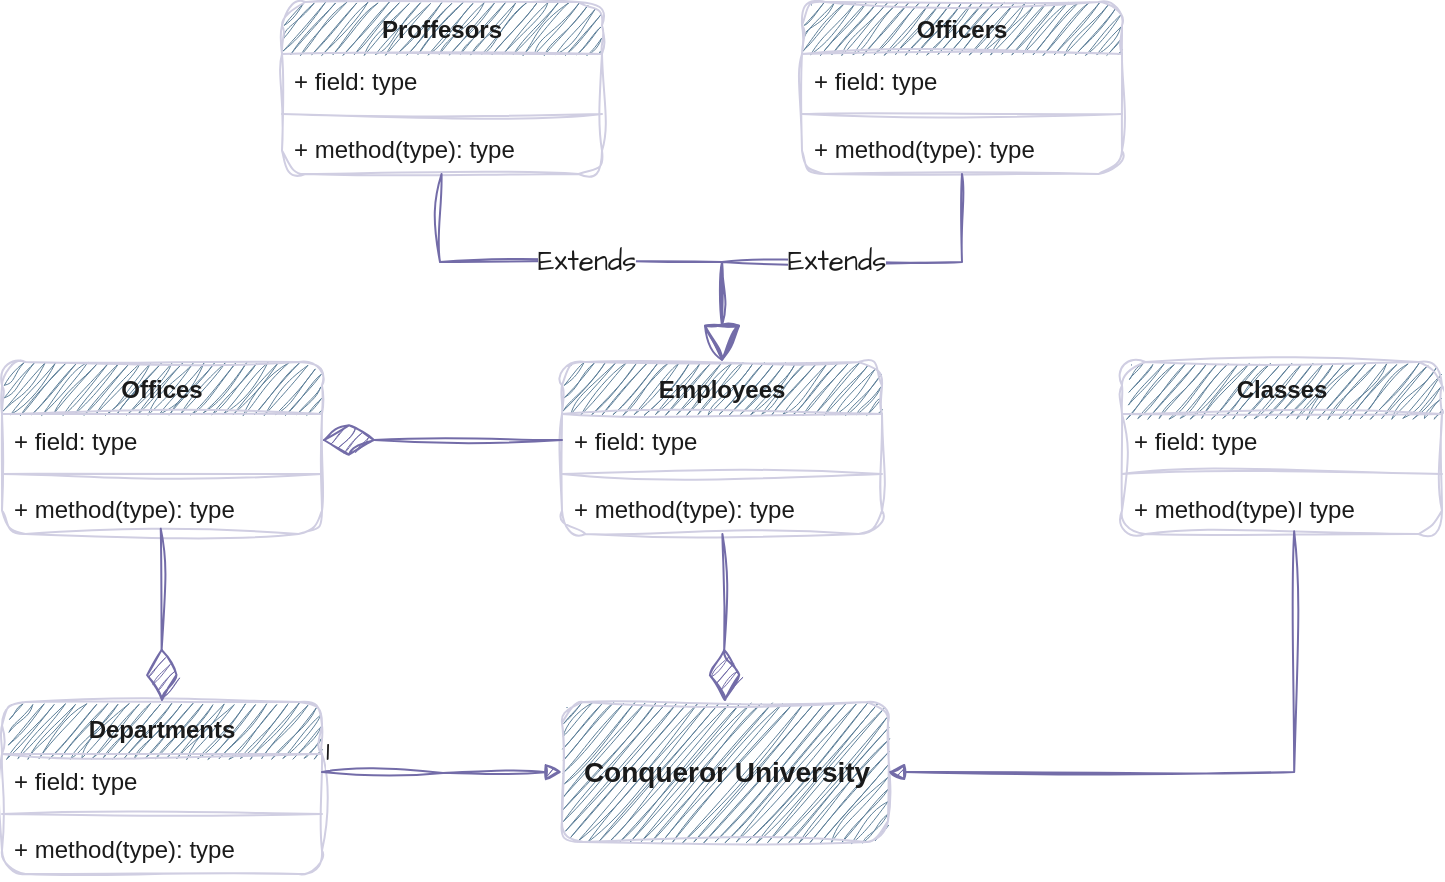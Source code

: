 <mxfile version="20.7.3" type="device"><diagram id="PAnjiElAz-b8bL_RxFlv" name="Sayfa -1"><mxGraphModel dx="794" dy="430" grid="1" gridSize="10" guides="1" tooltips="1" connect="1" arrows="1" fold="1" page="1" pageScale="1" pageWidth="827" pageHeight="1169" math="0" shadow="0"><root><mxCell id="0"/><mxCell id="1" parent="0"/><mxCell id="C534dutW6Q6CKuRsfnk8-2" value="Departments" style="swimlane;fontStyle=1;align=center;verticalAlign=top;childLayout=stackLayout;horizontal=1;startSize=26;horizontalStack=0;resizeParent=1;resizeParentMax=0;resizeLast=0;collapsible=1;marginBottom=0;sketch=1;curveFitting=1;jiggle=2;labelBackgroundColor=none;fillColor=#5D7F99;strokeColor=#D0CEE2;fontColor=#1A1A1A;rounded=1;" vertex="1" parent="1"><mxGeometry x="40" y="470" width="160" height="86" as="geometry"/></mxCell><mxCell id="C534dutW6Q6CKuRsfnk8-3" value="+ field: type" style="text;strokeColor=none;fillColor=none;align=left;verticalAlign=top;spacingLeft=4;spacingRight=4;overflow=hidden;rotatable=0;points=[[0,0.5],[1,0.5]];portConstraint=eastwest;sketch=1;curveFitting=1;jiggle=2;labelBackgroundColor=none;fontColor=#1A1A1A;rounded=1;" vertex="1" parent="C534dutW6Q6CKuRsfnk8-2"><mxGeometry y="26" width="160" height="26" as="geometry"/></mxCell><mxCell id="C534dutW6Q6CKuRsfnk8-4" value="" style="line;strokeWidth=1;fillColor=none;align=left;verticalAlign=middle;spacingTop=-1;spacingLeft=3;spacingRight=3;rotatable=0;labelPosition=right;points=[];portConstraint=eastwest;strokeColor=#D0CEE2;sketch=1;curveFitting=1;jiggle=2;labelBackgroundColor=none;fontColor=#1A1A1A;rounded=1;" vertex="1" parent="C534dutW6Q6CKuRsfnk8-2"><mxGeometry y="52" width="160" height="8" as="geometry"/></mxCell><mxCell id="C534dutW6Q6CKuRsfnk8-5" value="+ method(type): type" style="text;strokeColor=none;fillColor=none;align=left;verticalAlign=top;spacingLeft=4;spacingRight=4;overflow=hidden;rotatable=0;points=[[0,0.5],[1,0.5]];portConstraint=eastwest;sketch=1;curveFitting=1;jiggle=2;labelBackgroundColor=none;fontColor=#1A1A1A;rounded=1;" vertex="1" parent="C534dutW6Q6CKuRsfnk8-2"><mxGeometry y="60" width="160" height="26" as="geometry"/></mxCell><mxCell id="C534dutW6Q6CKuRsfnk8-14" value="Offices" style="swimlane;fontStyle=1;align=center;verticalAlign=top;childLayout=stackLayout;horizontal=1;startSize=26;horizontalStack=0;resizeParent=1;resizeParentMax=0;resizeLast=0;collapsible=1;marginBottom=0;sketch=1;curveFitting=1;jiggle=2;labelBackgroundColor=none;fillColor=#5D7F99;strokeColor=#D0CEE2;fontColor=#1A1A1A;rounded=1;" vertex="1" parent="1"><mxGeometry x="40" y="300" width="160" height="86" as="geometry"/></mxCell><mxCell id="C534dutW6Q6CKuRsfnk8-15" value="+ field: type" style="text;strokeColor=none;fillColor=none;align=left;verticalAlign=top;spacingLeft=4;spacingRight=4;overflow=hidden;rotatable=0;points=[[0,0.5],[1,0.5]];portConstraint=eastwest;sketch=1;curveFitting=1;jiggle=2;labelBackgroundColor=none;fontColor=#1A1A1A;rounded=1;" vertex="1" parent="C534dutW6Q6CKuRsfnk8-14"><mxGeometry y="26" width="160" height="26" as="geometry"/></mxCell><mxCell id="C534dutW6Q6CKuRsfnk8-16" value="" style="line;strokeWidth=1;fillColor=none;align=left;verticalAlign=middle;spacingTop=-1;spacingLeft=3;spacingRight=3;rotatable=0;labelPosition=right;points=[];portConstraint=eastwest;strokeColor=#D0CEE2;sketch=1;curveFitting=1;jiggle=2;labelBackgroundColor=none;fontColor=#1A1A1A;rounded=1;" vertex="1" parent="C534dutW6Q6CKuRsfnk8-14"><mxGeometry y="52" width="160" height="8" as="geometry"/></mxCell><mxCell id="C534dutW6Q6CKuRsfnk8-17" value="+ method(type): type" style="text;strokeColor=none;fillColor=none;align=left;verticalAlign=top;spacingLeft=4;spacingRight=4;overflow=hidden;rotatable=0;points=[[0,0.5],[1,0.5]];portConstraint=eastwest;sketch=1;curveFitting=1;jiggle=2;labelBackgroundColor=none;fontColor=#1A1A1A;rounded=1;" vertex="1" parent="C534dutW6Q6CKuRsfnk8-14"><mxGeometry y="60" width="160" height="26" as="geometry"/></mxCell><mxCell id="C534dutW6Q6CKuRsfnk8-18" value="Employees" style="swimlane;fontStyle=1;align=center;verticalAlign=top;childLayout=stackLayout;horizontal=1;startSize=26;horizontalStack=0;resizeParent=1;resizeParentMax=0;resizeLast=0;collapsible=1;marginBottom=0;sketch=1;curveFitting=1;jiggle=2;labelBackgroundColor=none;fillColor=#5D7F99;strokeColor=#D0CEE2;fontColor=#1A1A1A;rounded=1;" vertex="1" parent="1"><mxGeometry x="320" y="300" width="160" height="86" as="geometry"/></mxCell><mxCell id="C534dutW6Q6CKuRsfnk8-19" value="+ field: type" style="text;strokeColor=none;fillColor=none;align=left;verticalAlign=top;spacingLeft=4;spacingRight=4;overflow=hidden;rotatable=0;points=[[0,0.5],[1,0.5]];portConstraint=eastwest;sketch=1;curveFitting=1;jiggle=2;labelBackgroundColor=none;fontColor=#1A1A1A;rounded=1;" vertex="1" parent="C534dutW6Q6CKuRsfnk8-18"><mxGeometry y="26" width="160" height="26" as="geometry"/></mxCell><mxCell id="C534dutW6Q6CKuRsfnk8-20" value="" style="line;strokeWidth=1;fillColor=none;align=left;verticalAlign=middle;spacingTop=-1;spacingLeft=3;spacingRight=3;rotatable=0;labelPosition=right;points=[];portConstraint=eastwest;strokeColor=#D0CEE2;sketch=1;curveFitting=1;jiggle=2;labelBackgroundColor=none;fontColor=#1A1A1A;rounded=1;" vertex="1" parent="C534dutW6Q6CKuRsfnk8-18"><mxGeometry y="52" width="160" height="8" as="geometry"/></mxCell><mxCell id="C534dutW6Q6CKuRsfnk8-21" value="+ method(type): type" style="text;strokeColor=none;fillColor=none;align=left;verticalAlign=top;spacingLeft=4;spacingRight=4;overflow=hidden;rotatable=0;points=[[0,0.5],[1,0.5]];portConstraint=eastwest;sketch=1;curveFitting=1;jiggle=2;labelBackgroundColor=none;fontColor=#1A1A1A;rounded=1;" vertex="1" parent="C534dutW6Q6CKuRsfnk8-18"><mxGeometry y="60" width="160" height="26" as="geometry"/></mxCell><mxCell id="C534dutW6Q6CKuRsfnk8-22" value="Proffesors" style="swimlane;fontStyle=1;align=center;verticalAlign=top;childLayout=stackLayout;horizontal=1;startSize=26;horizontalStack=0;resizeParent=1;resizeParentMax=0;resizeLast=0;collapsible=1;marginBottom=0;sketch=1;curveFitting=1;jiggle=2;labelBackgroundColor=none;fillColor=#5D7F99;strokeColor=#D0CEE2;fontColor=#1A1A1A;rounded=1;" vertex="1" parent="1"><mxGeometry x="180" y="120" width="160" height="86" as="geometry"/></mxCell><mxCell id="C534dutW6Q6CKuRsfnk8-23" value="+ field: type" style="text;strokeColor=none;fillColor=none;align=left;verticalAlign=top;spacingLeft=4;spacingRight=4;overflow=hidden;rotatable=0;points=[[0,0.5],[1,0.5]];portConstraint=eastwest;sketch=1;curveFitting=1;jiggle=2;labelBackgroundColor=none;fontColor=#1A1A1A;rounded=1;" vertex="1" parent="C534dutW6Q6CKuRsfnk8-22"><mxGeometry y="26" width="160" height="26" as="geometry"/></mxCell><mxCell id="C534dutW6Q6CKuRsfnk8-24" value="" style="line;strokeWidth=1;fillColor=none;align=left;verticalAlign=middle;spacingTop=-1;spacingLeft=3;spacingRight=3;rotatable=0;labelPosition=right;points=[];portConstraint=eastwest;strokeColor=#D0CEE2;sketch=1;curveFitting=1;jiggle=2;labelBackgroundColor=none;fontColor=#1A1A1A;rounded=1;" vertex="1" parent="C534dutW6Q6CKuRsfnk8-22"><mxGeometry y="52" width="160" height="8" as="geometry"/></mxCell><mxCell id="C534dutW6Q6CKuRsfnk8-25" value="+ method(type): type" style="text;strokeColor=none;fillColor=none;align=left;verticalAlign=top;spacingLeft=4;spacingRight=4;overflow=hidden;rotatable=0;points=[[0,0.5],[1,0.5]];portConstraint=eastwest;sketch=1;curveFitting=1;jiggle=2;labelBackgroundColor=none;fontColor=#1A1A1A;rounded=1;" vertex="1" parent="C534dutW6Q6CKuRsfnk8-22"><mxGeometry y="60" width="160" height="26" as="geometry"/></mxCell><mxCell id="C534dutW6Q6CKuRsfnk8-26" value="Officers" style="swimlane;fontStyle=1;align=center;verticalAlign=top;childLayout=stackLayout;horizontal=1;startSize=26;horizontalStack=0;resizeParent=1;resizeParentMax=0;resizeLast=0;collapsible=1;marginBottom=0;sketch=1;curveFitting=1;jiggle=2;labelBackgroundColor=none;fillColor=#5D7F99;strokeColor=#D0CEE2;fontColor=#1A1A1A;rounded=1;" vertex="1" parent="1"><mxGeometry x="440" y="120" width="160" height="86" as="geometry"/></mxCell><mxCell id="C534dutW6Q6CKuRsfnk8-27" value="+ field: type" style="text;strokeColor=none;fillColor=none;align=left;verticalAlign=top;spacingLeft=4;spacingRight=4;overflow=hidden;rotatable=0;points=[[0,0.5],[1,0.5]];portConstraint=eastwest;sketch=1;curveFitting=1;jiggle=2;labelBackgroundColor=none;fontColor=#1A1A1A;rounded=1;" vertex="1" parent="C534dutW6Q6CKuRsfnk8-26"><mxGeometry y="26" width="160" height="26" as="geometry"/></mxCell><mxCell id="C534dutW6Q6CKuRsfnk8-28" value="" style="line;strokeWidth=1;fillColor=none;align=left;verticalAlign=middle;spacingTop=-1;spacingLeft=3;spacingRight=3;rotatable=0;labelPosition=right;points=[];portConstraint=eastwest;strokeColor=#D0CEE2;sketch=1;curveFitting=1;jiggle=2;labelBackgroundColor=none;fontColor=#1A1A1A;rounded=1;" vertex="1" parent="C534dutW6Q6CKuRsfnk8-26"><mxGeometry y="52" width="160" height="8" as="geometry"/></mxCell><mxCell id="C534dutW6Q6CKuRsfnk8-29" value="+ method(type): type" style="text;strokeColor=none;fillColor=none;align=left;verticalAlign=top;spacingLeft=4;spacingRight=4;overflow=hidden;rotatable=0;points=[[0,0.5],[1,0.5]];portConstraint=eastwest;sketch=1;curveFitting=1;jiggle=2;labelBackgroundColor=none;fontColor=#1A1A1A;rounded=1;" vertex="1" parent="C534dutW6Q6CKuRsfnk8-26"><mxGeometry y="60" width="160" height="26" as="geometry"/></mxCell><mxCell id="C534dutW6Q6CKuRsfnk8-30" value="Classes" style="swimlane;fontStyle=1;align=center;verticalAlign=top;childLayout=stackLayout;horizontal=1;startSize=26;horizontalStack=0;resizeParent=1;resizeParentMax=0;resizeLast=0;collapsible=1;marginBottom=0;sketch=1;curveFitting=1;jiggle=2;labelBackgroundColor=none;fillColor=#5D7F99;strokeColor=#D0CEE2;fontColor=#1A1A1A;rounded=1;" vertex="1" parent="1"><mxGeometry x="600" y="300" width="160" height="86" as="geometry"/></mxCell><mxCell id="C534dutW6Q6CKuRsfnk8-31" value="+ field: type" style="text;strokeColor=none;fillColor=none;align=left;verticalAlign=top;spacingLeft=4;spacingRight=4;overflow=hidden;rotatable=0;points=[[0,0.5],[1,0.5]];portConstraint=eastwest;sketch=1;curveFitting=1;jiggle=2;labelBackgroundColor=none;fontColor=#1A1A1A;rounded=1;" vertex="1" parent="C534dutW6Q6CKuRsfnk8-30"><mxGeometry y="26" width="160" height="26" as="geometry"/></mxCell><mxCell id="C534dutW6Q6CKuRsfnk8-32" value="" style="line;strokeWidth=1;fillColor=none;align=left;verticalAlign=middle;spacingTop=-1;spacingLeft=3;spacingRight=3;rotatable=0;labelPosition=right;points=[];portConstraint=eastwest;strokeColor=#D0CEE2;sketch=1;curveFitting=1;jiggle=2;labelBackgroundColor=none;fontColor=#1A1A1A;rounded=1;" vertex="1" parent="C534dutW6Q6CKuRsfnk8-30"><mxGeometry y="52" width="160" height="8" as="geometry"/></mxCell><mxCell id="C534dutW6Q6CKuRsfnk8-33" value="+ method(type): type" style="text;strokeColor=none;fillColor=none;align=left;verticalAlign=top;spacingLeft=4;spacingRight=4;overflow=hidden;rotatable=0;points=[[0,0.5],[1,0.5]];portConstraint=eastwest;sketch=1;curveFitting=1;jiggle=2;labelBackgroundColor=none;fontColor=#1A1A1A;rounded=1;" vertex="1" parent="C534dutW6Q6CKuRsfnk8-30"><mxGeometry y="60" width="160" height="26" as="geometry"/></mxCell><mxCell id="C534dutW6Q6CKuRsfnk8-34" value="" style="endArrow=diamondThin;endFill=1;endSize=24;html=1;rounded=1;exitX=0.496;exitY=0.897;exitDx=0;exitDy=0;exitPerimeter=0;entryX=0.5;entryY=0;entryDx=0;entryDy=0;sketch=1;curveFitting=1;jiggle=2;labelBackgroundColor=none;strokeColor=#736CA8;fontColor=default;" edge="1" parent="1" source="C534dutW6Q6CKuRsfnk8-17" target="C534dutW6Q6CKuRsfnk8-2"><mxGeometry width="160" relative="1" as="geometry"><mxPoint x="330" y="430" as="sourcePoint"/><mxPoint x="490" y="430" as="targetPoint"/></mxGeometry></mxCell><mxCell id="C534dutW6Q6CKuRsfnk8-35" value="" style="endArrow=diamondThin;endFill=1;endSize=24;html=1;rounded=1;entryX=1;entryY=0.5;entryDx=0;entryDy=0;exitX=0;exitY=0.5;exitDx=0;exitDy=0;sketch=1;curveFitting=1;jiggle=2;labelBackgroundColor=none;strokeColor=#736CA8;fontColor=default;" edge="1" parent="1" source="C534dutW6Q6CKuRsfnk8-19" target="C534dutW6Q6CKuRsfnk8-15"><mxGeometry width="160" relative="1" as="geometry"><mxPoint x="330" y="330" as="sourcePoint"/><mxPoint x="490" y="330" as="targetPoint"/></mxGeometry></mxCell><mxCell id="C534dutW6Q6CKuRsfnk8-36" value="Conqueror University" style="html=1;sketch=1;curveFitting=1;jiggle=2;labelBackgroundColor=none;fillColor=#5D7F99;strokeColor=#D0CEE2;fontColor=#1A1A1A;rounded=1;fontStyle=1;fontSize=14;" vertex="1" parent="1"><mxGeometry x="320" y="470" width="163" height="70" as="geometry"/></mxCell><mxCell id="C534dutW6Q6CKuRsfnk8-37" value="" style="endArrow=diamondThin;endFill=1;endSize=24;html=1;rounded=1;entryX=0.5;entryY=0;entryDx=0;entryDy=0;sketch=1;curveFitting=1;jiggle=2;labelBackgroundColor=none;strokeColor=#736CA8;fontColor=default;" edge="1" parent="1" source="C534dutW6Q6CKuRsfnk8-21" target="C534dutW6Q6CKuRsfnk8-36"><mxGeometry width="160" relative="1" as="geometry"><mxPoint x="330" y="430" as="sourcePoint"/><mxPoint x="398" y="460" as="targetPoint"/></mxGeometry></mxCell><mxCell id="C534dutW6Q6CKuRsfnk8-40" value="Extends" style="endArrow=block;endSize=16;endFill=0;html=1;rounded=0;sketch=1;hachureGap=4;jiggle=2;curveFitting=1;strokeColor=#736CA8;fontFamily=Architects Daughter;fontSource=https%3A%2F%2Ffonts.googleapis.com%2Fcss%3Ffamily%3DArchitects%2BDaughter;fontSize=14;fontColor=#1A1A1A;" edge="1" parent="1" source="C534dutW6Q6CKuRsfnk8-25" target="C534dutW6Q6CKuRsfnk8-18"><mxGeometry width="160" relative="1" as="geometry"><mxPoint x="330" y="230" as="sourcePoint"/><mxPoint x="490" y="230" as="targetPoint"/><Array as="points"><mxPoint x="259" y="250"/><mxPoint x="400" y="250"/></Array></mxGeometry></mxCell><mxCell id="C534dutW6Q6CKuRsfnk8-41" value="Extends" style="endArrow=block;endSize=16;endFill=0;html=1;rounded=0;sketch=1;hachureGap=4;jiggle=2;curveFitting=1;strokeColor=#736CA8;fontFamily=Architects Daughter;fontSource=https%3A%2F%2Ffonts.googleapis.com%2Fcss%3Ffamily%3DArchitects%2BDaughter;fontSize=14;fontColor=#1A1A1A;entryX=0.5;entryY=0;entryDx=0;entryDy=0;" edge="1" parent="1" source="C534dutW6Q6CKuRsfnk8-29" target="C534dutW6Q6CKuRsfnk8-18"><mxGeometry width="160" relative="1" as="geometry"><mxPoint x="330" y="230" as="sourcePoint"/><mxPoint x="490" y="230" as="targetPoint"/><Array as="points"><mxPoint x="520" y="250"/><mxPoint x="400" y="250"/></Array></mxGeometry></mxCell><mxCell id="C534dutW6Q6CKuRsfnk8-42" value="" style="endArrow=block;endFill=1;html=1;edgeStyle=orthogonalEdgeStyle;align=left;verticalAlign=top;rounded=0;sketch=1;hachureGap=4;jiggle=2;curveFitting=1;strokeColor=#736CA8;fontFamily=Architects Daughter;fontSource=https%3A%2F%2Ffonts.googleapis.com%2Fcss%3Ffamily%3DArchitects%2BDaughter;fontSize=14;fontColor=#1A1A1A;" edge="1" parent="1" target="C534dutW6Q6CKuRsfnk8-36"><mxGeometry x="-1" relative="1" as="geometry"><mxPoint x="200" y="505" as="sourcePoint"/><mxPoint x="490" y="430" as="targetPoint"/></mxGeometry></mxCell><mxCell id="C534dutW6Q6CKuRsfnk8-43" value="1" style="edgeLabel;resizable=0;html=1;align=left;verticalAlign=bottom;sketch=1;hachureGap=4;jiggle=2;curveFitting=1;strokeColor=#D0CEE2;fontFamily=Architects Daughter;fontSource=https%3A%2F%2Ffonts.googleapis.com%2Fcss%3Ffamily%3DArchitects%2BDaughter;fontSize=14;fontColor=#1A1A1A;fillColor=#5D7F99;" connectable="0" vertex="1" parent="C534dutW6Q6CKuRsfnk8-42"><mxGeometry x="-1" relative="1" as="geometry"/></mxCell><mxCell id="C534dutW6Q6CKuRsfnk8-44" value="" style="endArrow=block;endFill=1;html=1;edgeStyle=orthogonalEdgeStyle;align=left;verticalAlign=top;rounded=0;sketch=1;hachureGap=4;jiggle=2;curveFitting=1;strokeColor=#736CA8;fontFamily=Architects Daughter;fontSource=https%3A%2F%2Ffonts.googleapis.com%2Fcss%3Ffamily%3DArchitects%2BDaughter;fontSize=14;fontColor=#1A1A1A;entryX=1;entryY=0.5;entryDx=0;entryDy=0;exitX=0.538;exitY=0.949;exitDx=0;exitDy=0;exitPerimeter=0;" edge="1" parent="1" source="C534dutW6Q6CKuRsfnk8-33" target="C534dutW6Q6CKuRsfnk8-36"><mxGeometry x="-1" relative="1" as="geometry"><mxPoint x="670" y="505" as="sourcePoint"/><mxPoint x="490" y="430" as="targetPoint"/><Array as="points"><mxPoint x="686" y="505"/></Array></mxGeometry></mxCell><mxCell id="C534dutW6Q6CKuRsfnk8-45" value="1" style="edgeLabel;resizable=0;html=1;align=left;verticalAlign=bottom;sketch=1;hachureGap=4;jiggle=2;curveFitting=1;strokeColor=#D0CEE2;fontFamily=Architects Daughter;fontSource=https%3A%2F%2Ffonts.googleapis.com%2Fcss%3Ffamily%3DArchitects%2BDaughter;fontSize=14;fontColor=#1A1A1A;fillColor=#5D7F99;" connectable="0" vertex="1" parent="C534dutW6Q6CKuRsfnk8-44"><mxGeometry x="-1" relative="1" as="geometry"/></mxCell></root></mxGraphModel></diagram></mxfile>